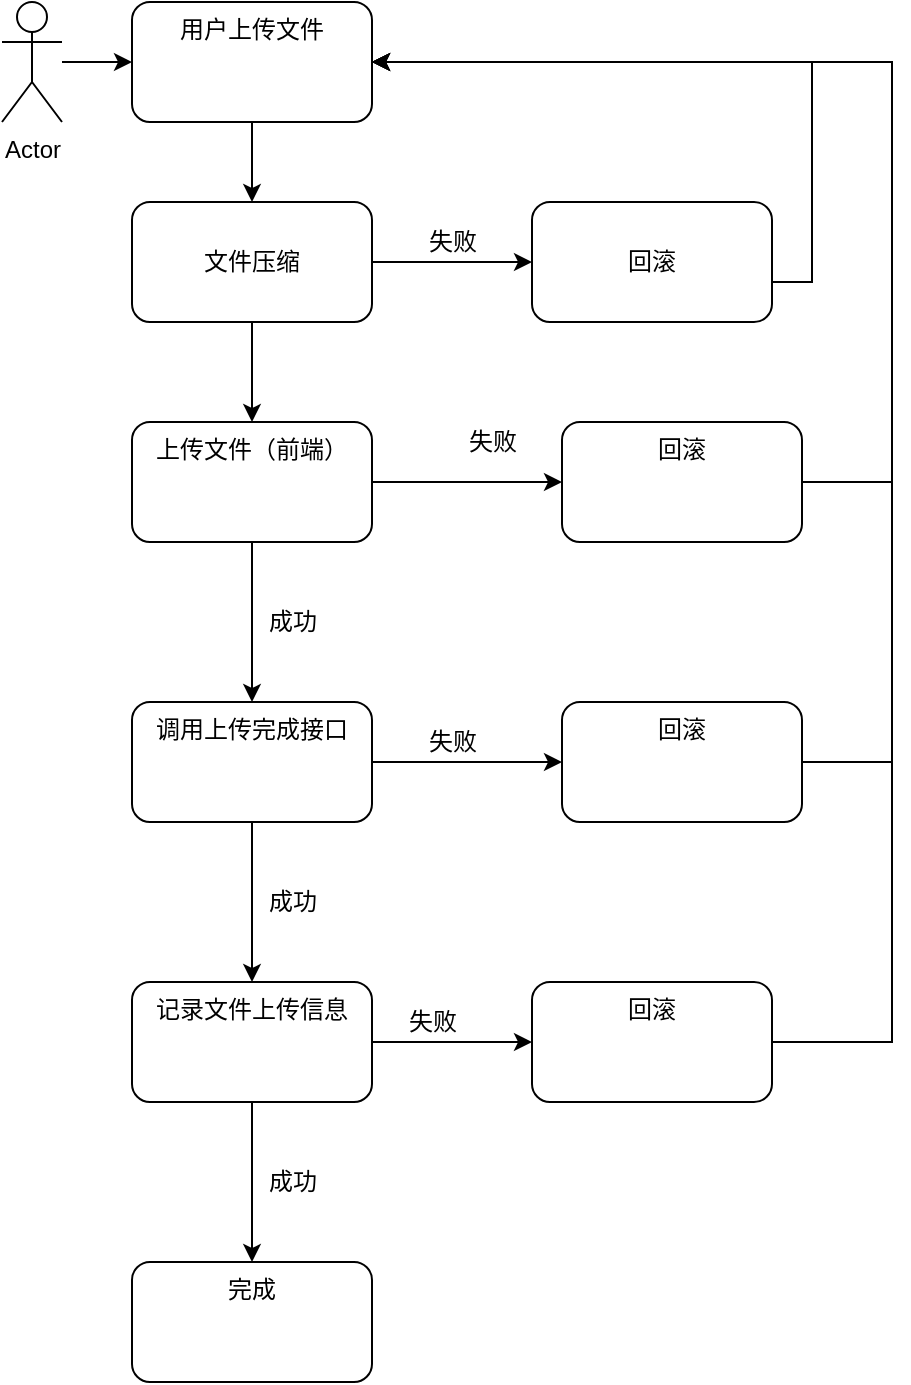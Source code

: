 <mxfile version="16.1.4" type="github">
  <diagram id="UXQDIqpz9Tc1z_uLtuWh" name="第 1 页">
    <mxGraphModel dx="1422" dy="786" grid="1" gridSize="10" guides="1" tooltips="1" connect="1" arrows="1" fold="1" page="1" pageScale="1" pageWidth="827" pageHeight="1169" math="0" shadow="0">
      <root>
        <mxCell id="0" />
        <mxCell id="1" parent="0" />
        <mxCell id="JSX5DDeY2OdmdhRGS6iT-3" value="" style="edgeStyle=orthogonalEdgeStyle;rounded=0;orthogonalLoop=1;jettySize=auto;html=1;" edge="1" parent="1" source="JSX5DDeY2OdmdhRGS6iT-1" target="JSX5DDeY2OdmdhRGS6iT-2">
          <mxGeometry relative="1" as="geometry" />
        </mxCell>
        <mxCell id="JSX5DDeY2OdmdhRGS6iT-1" value="Actor" style="shape=umlActor;verticalLabelPosition=bottom;verticalAlign=top;html=1;outlineConnect=0;" vertex="1" parent="1">
          <mxGeometry x="35" y="60" width="30" height="60" as="geometry" />
        </mxCell>
        <mxCell id="JSX5DDeY2OdmdhRGS6iT-15" value="" style="edgeStyle=orthogonalEdgeStyle;rounded=0;orthogonalLoop=1;jettySize=auto;html=1;" edge="1" parent="1" source="JSX5DDeY2OdmdhRGS6iT-2" target="JSX5DDeY2OdmdhRGS6iT-14">
          <mxGeometry relative="1" as="geometry" />
        </mxCell>
        <mxCell id="JSX5DDeY2OdmdhRGS6iT-2" value="用户上传文件" style="rounded=1;whiteSpace=wrap;html=1;verticalAlign=top;" vertex="1" parent="1">
          <mxGeometry x="100" y="60" width="120" height="60" as="geometry" />
        </mxCell>
        <mxCell id="JSX5DDeY2OdmdhRGS6iT-7" value="" style="edgeStyle=orthogonalEdgeStyle;rounded=0;orthogonalLoop=1;jettySize=auto;html=1;" edge="1" parent="1" source="JSX5DDeY2OdmdhRGS6iT-4" target="JSX5DDeY2OdmdhRGS6iT-6">
          <mxGeometry relative="1" as="geometry" />
        </mxCell>
        <mxCell id="JSX5DDeY2OdmdhRGS6iT-10" value="" style="edgeStyle=orthogonalEdgeStyle;rounded=0;orthogonalLoop=1;jettySize=auto;html=1;" edge="1" parent="1" source="JSX5DDeY2OdmdhRGS6iT-4" target="JSX5DDeY2OdmdhRGS6iT-9">
          <mxGeometry relative="1" as="geometry" />
        </mxCell>
        <mxCell id="JSX5DDeY2OdmdhRGS6iT-4" value="上传文件（前端）" style="whiteSpace=wrap;html=1;verticalAlign=top;rounded=1;" vertex="1" parent="1">
          <mxGeometry x="100" y="270" width="120" height="60" as="geometry" />
        </mxCell>
        <mxCell id="JSX5DDeY2OdmdhRGS6iT-6" value="回滚" style="whiteSpace=wrap;html=1;verticalAlign=top;rounded=1;" vertex="1" parent="1">
          <mxGeometry x="315" y="270" width="120" height="60" as="geometry" />
        </mxCell>
        <mxCell id="JSX5DDeY2OdmdhRGS6iT-8" value="失败" style="text;html=1;align=center;verticalAlign=middle;resizable=0;points=[];autosize=1;strokeColor=none;fillColor=none;" vertex="1" parent="1">
          <mxGeometry x="260" y="270" width="40" height="20" as="geometry" />
        </mxCell>
        <mxCell id="JSX5DDeY2OdmdhRGS6iT-13" value="" style="edgeStyle=orthogonalEdgeStyle;rounded=0;orthogonalLoop=1;jettySize=auto;html=1;" edge="1" parent="1" source="JSX5DDeY2OdmdhRGS6iT-9" target="JSX5DDeY2OdmdhRGS6iT-12">
          <mxGeometry relative="1" as="geometry" />
        </mxCell>
        <mxCell id="JSX5DDeY2OdmdhRGS6iT-25" value="" style="edgeStyle=orthogonalEdgeStyle;rounded=0;orthogonalLoop=1;jettySize=auto;html=1;" edge="1" parent="1" source="JSX5DDeY2OdmdhRGS6iT-9" target="JSX5DDeY2OdmdhRGS6iT-24">
          <mxGeometry relative="1" as="geometry" />
        </mxCell>
        <mxCell id="JSX5DDeY2OdmdhRGS6iT-9" value="调用上传完成接口" style="whiteSpace=wrap;html=1;verticalAlign=top;rounded=1;" vertex="1" parent="1">
          <mxGeometry x="100" y="410" width="120" height="60" as="geometry" />
        </mxCell>
        <mxCell id="JSX5DDeY2OdmdhRGS6iT-11" value="成功" style="text;html=1;align=center;verticalAlign=middle;resizable=0;points=[];autosize=1;strokeColor=none;fillColor=none;" vertex="1" parent="1">
          <mxGeometry x="160" y="360" width="40" height="20" as="geometry" />
        </mxCell>
        <mxCell id="JSX5DDeY2OdmdhRGS6iT-12" value="回滚" style="whiteSpace=wrap;html=1;verticalAlign=top;rounded=1;" vertex="1" parent="1">
          <mxGeometry x="315" y="410" width="120" height="60" as="geometry" />
        </mxCell>
        <mxCell id="JSX5DDeY2OdmdhRGS6iT-18" value="" style="edgeStyle=orthogonalEdgeStyle;rounded=0;orthogonalLoop=1;jettySize=auto;html=1;" edge="1" parent="1" source="JSX5DDeY2OdmdhRGS6iT-14" target="JSX5DDeY2OdmdhRGS6iT-4">
          <mxGeometry relative="1" as="geometry" />
        </mxCell>
        <mxCell id="JSX5DDeY2OdmdhRGS6iT-20" value="" style="edgeStyle=orthogonalEdgeStyle;rounded=0;orthogonalLoop=1;jettySize=auto;html=1;" edge="1" parent="1" source="JSX5DDeY2OdmdhRGS6iT-14" target="JSX5DDeY2OdmdhRGS6iT-19">
          <mxGeometry relative="1" as="geometry" />
        </mxCell>
        <mxCell id="JSX5DDeY2OdmdhRGS6iT-14" value="文件压缩" style="rounded=1;whiteSpace=wrap;html=1;" vertex="1" parent="1">
          <mxGeometry x="100" y="160" width="120" height="60" as="geometry" />
        </mxCell>
        <mxCell id="JSX5DDeY2OdmdhRGS6iT-19" value="回滚" style="whiteSpace=wrap;html=1;rounded=1;" vertex="1" parent="1">
          <mxGeometry x="300" y="160" width="120" height="60" as="geometry" />
        </mxCell>
        <mxCell id="JSX5DDeY2OdmdhRGS6iT-21" value="失败" style="text;html=1;align=center;verticalAlign=middle;resizable=0;points=[];autosize=1;strokeColor=none;fillColor=none;" vertex="1" parent="1">
          <mxGeometry x="240" y="170" width="40" height="20" as="geometry" />
        </mxCell>
        <mxCell id="JSX5DDeY2OdmdhRGS6iT-22" value="" style="endArrow=classic;html=1;rounded=0;entryX=1;entryY=0.5;entryDx=0;entryDy=0;" edge="1" parent="1" target="JSX5DDeY2OdmdhRGS6iT-2">
          <mxGeometry width="50" height="50" relative="1" as="geometry">
            <mxPoint x="420" y="200" as="sourcePoint" />
            <mxPoint x="440" y="90" as="targetPoint" />
            <Array as="points">
              <mxPoint x="440" y="200" />
              <mxPoint x="440" y="90" />
            </Array>
          </mxGeometry>
        </mxCell>
        <mxCell id="JSX5DDeY2OdmdhRGS6iT-23" value="失败" style="text;html=1;align=center;verticalAlign=middle;resizable=0;points=[];autosize=1;strokeColor=none;fillColor=none;" vertex="1" parent="1">
          <mxGeometry x="240" y="420" width="40" height="20" as="geometry" />
        </mxCell>
        <mxCell id="JSX5DDeY2OdmdhRGS6iT-28" value="" style="edgeStyle=orthogonalEdgeStyle;rounded=0;orthogonalLoop=1;jettySize=auto;html=1;" edge="1" parent="1" source="JSX5DDeY2OdmdhRGS6iT-24" target="JSX5DDeY2OdmdhRGS6iT-27">
          <mxGeometry relative="1" as="geometry" />
        </mxCell>
        <mxCell id="JSX5DDeY2OdmdhRGS6iT-31" value="" style="edgeStyle=orthogonalEdgeStyle;rounded=0;orthogonalLoop=1;jettySize=auto;html=1;" edge="1" parent="1" source="JSX5DDeY2OdmdhRGS6iT-24" target="JSX5DDeY2OdmdhRGS6iT-30">
          <mxGeometry relative="1" as="geometry" />
        </mxCell>
        <mxCell id="JSX5DDeY2OdmdhRGS6iT-24" value="记录文件上传信息" style="whiteSpace=wrap;html=1;verticalAlign=top;rounded=1;" vertex="1" parent="1">
          <mxGeometry x="100" y="550" width="120" height="60" as="geometry" />
        </mxCell>
        <mxCell id="JSX5DDeY2OdmdhRGS6iT-26" value="成功" style="text;html=1;align=center;verticalAlign=middle;resizable=0;points=[];autosize=1;strokeColor=none;fillColor=none;" vertex="1" parent="1">
          <mxGeometry x="160" y="500" width="40" height="20" as="geometry" />
        </mxCell>
        <mxCell id="JSX5DDeY2OdmdhRGS6iT-27" value="回滚" style="whiteSpace=wrap;html=1;verticalAlign=top;rounded=1;" vertex="1" parent="1">
          <mxGeometry x="300" y="550" width="120" height="60" as="geometry" />
        </mxCell>
        <mxCell id="JSX5DDeY2OdmdhRGS6iT-29" value="失败" style="text;html=1;align=center;verticalAlign=middle;resizable=0;points=[];autosize=1;strokeColor=none;fillColor=none;" vertex="1" parent="1">
          <mxGeometry x="230" y="560" width="40" height="20" as="geometry" />
        </mxCell>
        <mxCell id="JSX5DDeY2OdmdhRGS6iT-30" value="完成" style="whiteSpace=wrap;html=1;verticalAlign=top;rounded=1;" vertex="1" parent="1">
          <mxGeometry x="100" y="690" width="120" height="60" as="geometry" />
        </mxCell>
        <mxCell id="JSX5DDeY2OdmdhRGS6iT-32" value="成功" style="text;html=1;align=center;verticalAlign=middle;resizable=0;points=[];autosize=1;strokeColor=none;fillColor=none;" vertex="1" parent="1">
          <mxGeometry x="160" y="640" width="40" height="20" as="geometry" />
        </mxCell>
        <mxCell id="JSX5DDeY2OdmdhRGS6iT-33" value="" style="endArrow=classic;html=1;rounded=0;entryX=1;entryY=0.5;entryDx=0;entryDy=0;exitX=1;exitY=0.5;exitDx=0;exitDy=0;" edge="1" parent="1" source="JSX5DDeY2OdmdhRGS6iT-6">
          <mxGeometry width="50" height="50" relative="1" as="geometry">
            <mxPoint x="420" y="200" as="sourcePoint" />
            <mxPoint x="220" y="90" as="targetPoint" />
            <Array as="points">
              <mxPoint x="480" y="300" />
              <mxPoint x="480" y="90" />
            </Array>
          </mxGeometry>
        </mxCell>
        <mxCell id="JSX5DDeY2OdmdhRGS6iT-34" value="" style="endArrow=classic;html=1;rounded=0;entryX=1;entryY=0.5;entryDx=0;entryDy=0;exitX=1;exitY=0.5;exitDx=0;exitDy=0;" edge="1" parent="1" source="JSX5DDeY2OdmdhRGS6iT-12">
          <mxGeometry width="50" height="50" relative="1" as="geometry">
            <mxPoint x="435" y="300" as="sourcePoint" />
            <mxPoint x="220" y="90" as="targetPoint" />
            <Array as="points">
              <mxPoint x="480" y="440" />
              <mxPoint x="480" y="90" />
            </Array>
          </mxGeometry>
        </mxCell>
        <mxCell id="JSX5DDeY2OdmdhRGS6iT-35" value="" style="endArrow=classic;html=1;rounded=0;entryX=1;entryY=0.5;entryDx=0;entryDy=0;exitX=1;exitY=0.5;exitDx=0;exitDy=0;" edge="1" parent="1" source="JSX5DDeY2OdmdhRGS6iT-27" target="JSX5DDeY2OdmdhRGS6iT-2">
          <mxGeometry width="50" height="50" relative="1" as="geometry">
            <mxPoint x="445" y="450" as="sourcePoint" />
            <mxPoint x="230" y="100" as="targetPoint" />
            <Array as="points">
              <mxPoint x="480" y="580" />
              <mxPoint x="480" y="90" />
            </Array>
          </mxGeometry>
        </mxCell>
      </root>
    </mxGraphModel>
  </diagram>
</mxfile>
